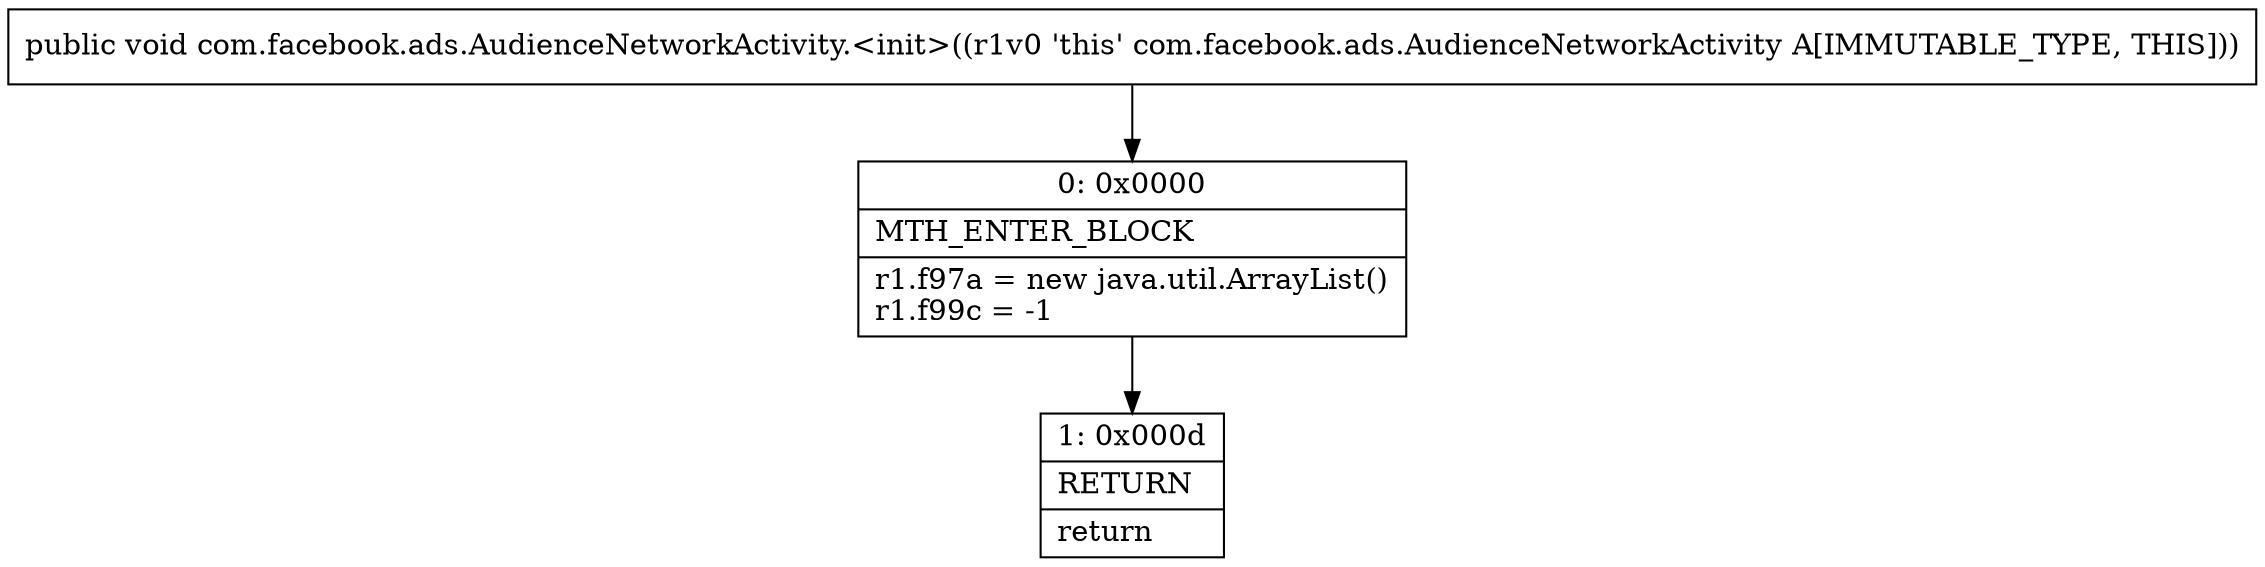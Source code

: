 digraph "CFG forcom.facebook.ads.AudienceNetworkActivity.\<init\>()V" {
Node_0 [shape=record,label="{0\:\ 0x0000|MTH_ENTER_BLOCK\l|r1.f97a = new java.util.ArrayList()\lr1.f99c = \-1\l}"];
Node_1 [shape=record,label="{1\:\ 0x000d|RETURN\l|return\l}"];
MethodNode[shape=record,label="{public void com.facebook.ads.AudienceNetworkActivity.\<init\>((r1v0 'this' com.facebook.ads.AudienceNetworkActivity A[IMMUTABLE_TYPE, THIS])) }"];
MethodNode -> Node_0;
Node_0 -> Node_1;
}

